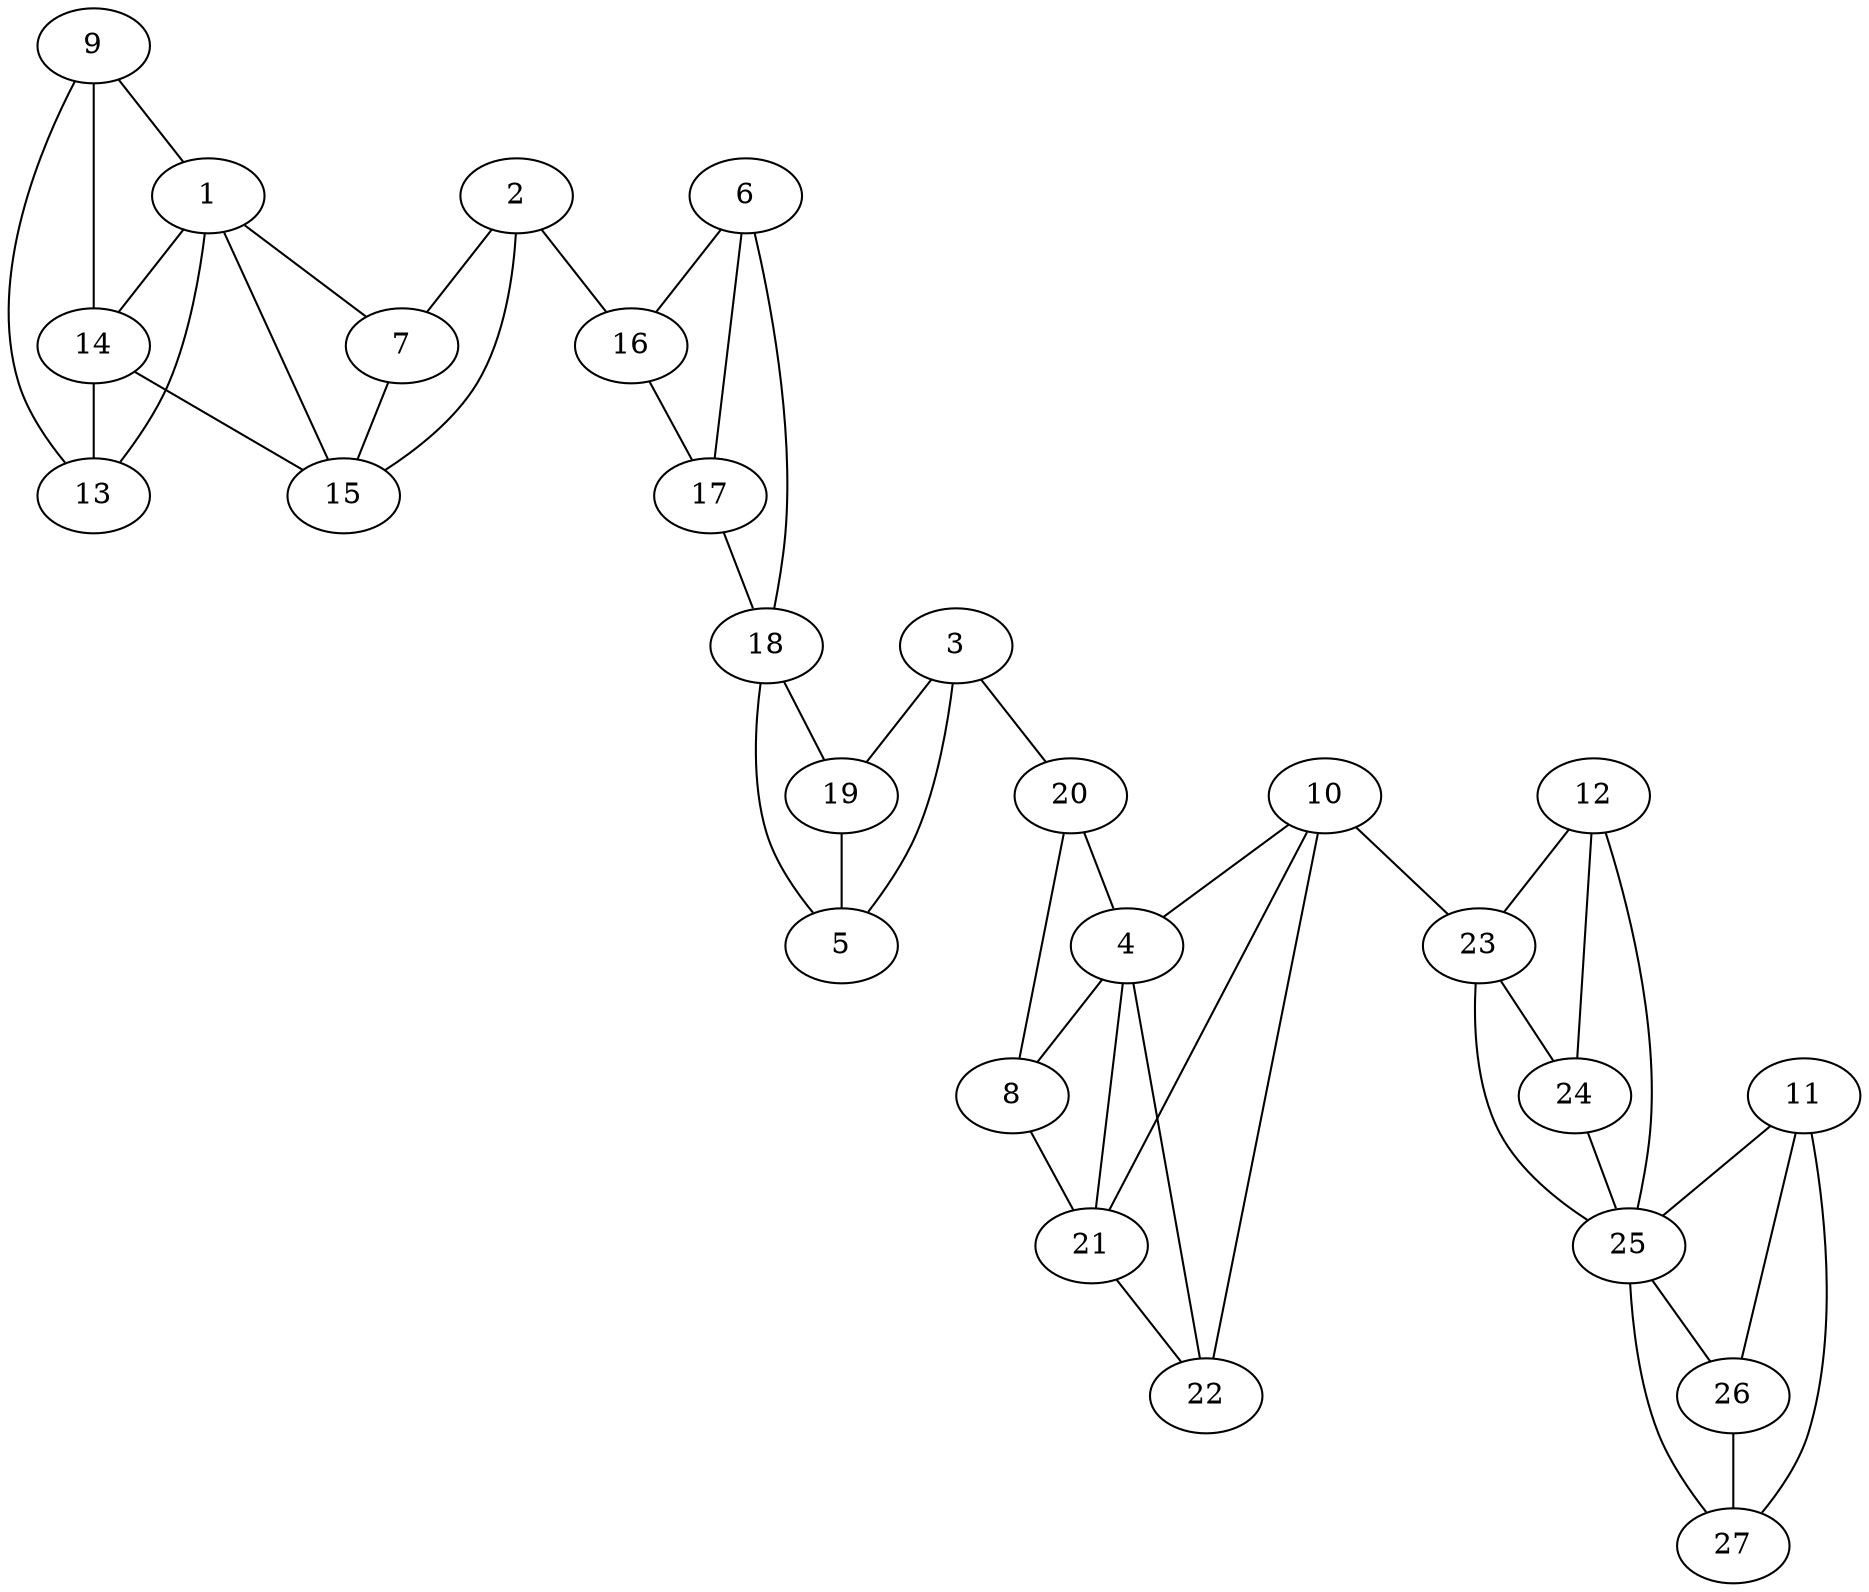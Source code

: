 graph pdb3dfr {
	1	 [aaLength=12,
		sequence=LPDDLHYFRAQT,
		type=0];
	7	 [aaLength=7,
		sequence=GKIMVVG,
		type=1];
	1 -- 7	 [distance0="13.0",
		frequency=1,
		type0=3];
	14	 [aaLength=4,
		sequence=KDGH,
		type=2];
	1 -- 14	 [distance0="8.0",
		frequency=1,
		type0=1];
	15	 [aaLength=4,
		sequence=TVGK,
		type=2];
	1 -- 15	 [distance0="11.0",
		frequency=1,
		type0=2];
	2	 [aaLength=8,
		sequence=GRRTYESF,
		type=0];
	2 -- 7	 [distance0="6.0",
		frequency=1,
		type0=1];
	2 -- 15	 [distance0="8.0",
		frequency=1,
		type0=2];
	16	 [aaLength=4,
		sequence=KRPL,
		type=2];
	2 -- 16	 [distance0="9.0",
		distance1="0.0",
		frequency=2,
		type0=3,
		type1=4];
	3	 [aaLength=12,
		sequence=DVAAVFAYAKQH,
		type=0];
	5	 [aaLength=3,
		sequence=VVV,
		type=1];
	3 -- 5	 [distance0="4.0",
		frequency=1,
		type0=1];
	19	 [aaLength=4,
		sequence=AQGA,
		type=2];
	3 -- 19	 [distance0="8.0",
		frequency=1,
		type0=2];
	20	 [aaLength=4,
		sequence=HLDQ,
		type=2];
	3 -- 20	 [distance0="11.0",
		distance1="0.0",
		frequency=2,
		type0=3,
		type1=5];
	4	 [aaLength=9,
		sequence=GAQIFTAFK,
		type=0];
	8	 [aaLength=6,
		sequence=ELVIAG,
		type=1];
	4 -- 8	 [distance0="6.0",
		frequency=1,
		type0=1];
	21	 [aaLength=4,
		sequence=FKDD,
		type=2];
	4 -- 21	 [distance0="7.0",
		distance1="0.0",
		frequency=2,
		type0=2,
		type1=5];
	22	 [aaLength=4,
		sequence=KDDV,
		type=2];
	4 -- 22	 [distance0="8.0",
		frequency=1,
		type0=3];
	6	 [aaLength=8,
		sequence=ERTNVVLT,
		type=1];
	6 -- 16	 [distance0="5.0",
		frequency=1,
		type0=2];
	17	 [aaLength=4,
		sequence=LPER,
		type=2];
	6 -- 17	 [distance0="2.0",
		frequency=1,
		type0=1];
	18	 [aaLength=4,
		sequence=QEDY,
		type=2];
	6 -- 18	 [distance0="9.0",
		distance1="0.0",
		frequency=2,
		type0=3,
		type1=4];
	7 -- 15	 [distance0="2.0",
		frequency=1,
		type0=1];
	8 -- 20	 [distance0="4.0",
		frequency=1,
		type0=1];
	8 -- 21	 [distance0="13.0",
		frequency=1,
		type0=3];
	9	 [aaLength=7,
		sequence=TAFLWAQ,
		type=1];
	9 -- 1	 [distance0="22.0",
		frequency=1,
		type0=3];
	13	 [aaLength=4,
		sequence=NRNG,
		type=2];
	9 -- 13	 [distance0="7.0",
		distance1="0.0",
		frequency=2,
		type0=1,
		type1=5];
	9 -- 14	 [distance0="14.0",
		frequency=1,
		type0=2];
	10	 [aaLength=9,
		sequence=DTLLVTRLA,
		type=1];
	10 -- 4	 [distance0="12.0",
		frequency=1,
		type0=3];
	10 -- 21	 [distance0="5.0",
		frequency=1,
		type0=2];
	10 -- 22	 [distance0="4.0",
		frequency=1,
		type0=1];
	23	 [aaLength=4,
		sequence=NWDD,
		type=2];
	10 -- 23	 [distance0="0.0",
		frequency=1,
		type0=4];
	11	 [aaLength=10,
		sequence=THTYEVWQKK,
		type=1];
	25	 [aaLength=4,
		sequence=DTNP,
		type=2];
	11 -- 25	 [distance0="6.0",
		frequency=1,
		type0=3];
	26	 [aaLength=4,
		sequence=NPAL,
		type=2];
	11 -- 26	 [distance0="4.0",
		frequency=1,
		type0=2];
	27	 [aaLength=4,
		sequence=PALT,
		type=2];
	11 -- 27	 [distance0="3.0",
		frequency=1,
		type0=1];
	12	 [aaLength=10,
		sequence=DFTKVSSRTV,
		type=1];
	12 -- 23	 [distance0="3.0",
		frequency=1,
		type0=2];
	24	 [aaLength=4,
		sequence=WDDF,
		type=2];
	12 -- 24	 [distance0="2.0",
		frequency=1,
		type0=1];
	12 -- 25	 [distance0="11.0",
		distance1="0.0",
		frequency=2,
		type0=3,
		type1=4];
	13 -- 1	 [distance0="15.0",
		frequency=1,
		type0=3];
	14 -- 13	 [distance0="7.0",
		frequency=1,
		type0=1];
	14 -- 15	 [distance0="0.0",
		frequency=1,
		type0=4];
	16 -- 17	 [distance0="3.0",
		distance1="0.0",
		frequency=2,
		type0=1,
		type1=5];
	17 -- 18	 [distance0="11.0",
		frequency=1,
		type0=3];
	18 -- 5	 [distance0="9.0",
		frequency=1,
		type0=2];
	18 -- 19	 [distance0="5.0",
		distance1="0.0",
		frequency=2,
		type0=1,
		type1=4];
	19 -- 5	 [distance0="4.0",
		distance1="0.0",
		frequency=2,
		type0=1,
		type1=5];
	20 -- 4	 [distance0="10.0",
		frequency=1,
		type0=2];
	21 -- 22	 [distance0="1.0",
		distance1="0.0",
		frequency=2,
		type0=1,
		type1=5];
	23 -- 24	 [distance0="1.0",
		distance1="0.0",
		frequency=2,
		type0=1,
		type1=5];
	23 -- 25	 [distance0="14.0",
		frequency=1,
		type0=3];
	24 -- 25	 [distance0="13.0",
		frequency=1,
		type0=3];
	25 -- 26	 [distance0="2.0",
		distance1="0.0",
		frequency=2,
		type0=1,
		type1=5];
	25 -- 27	 [distance0="3.0",
		frequency=1,
		type0=2];
	26 -- 27	 [distance0="1.0",
		distance1="0.0",
		frequency=2,
		type0=1,
		type1=5];
}

